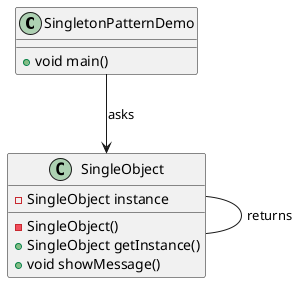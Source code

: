 @startuml

class SingletonPatternDemo {
    +void main()
}

class SingleObject {
    -SingleObject instance
    -SingleObject()
    +SingleObject getInstance()
    +void showMessage()
}

SingletonPatternDemo --> SingleObject: asks

SingleObject -- SingleObject: returns


@enduml